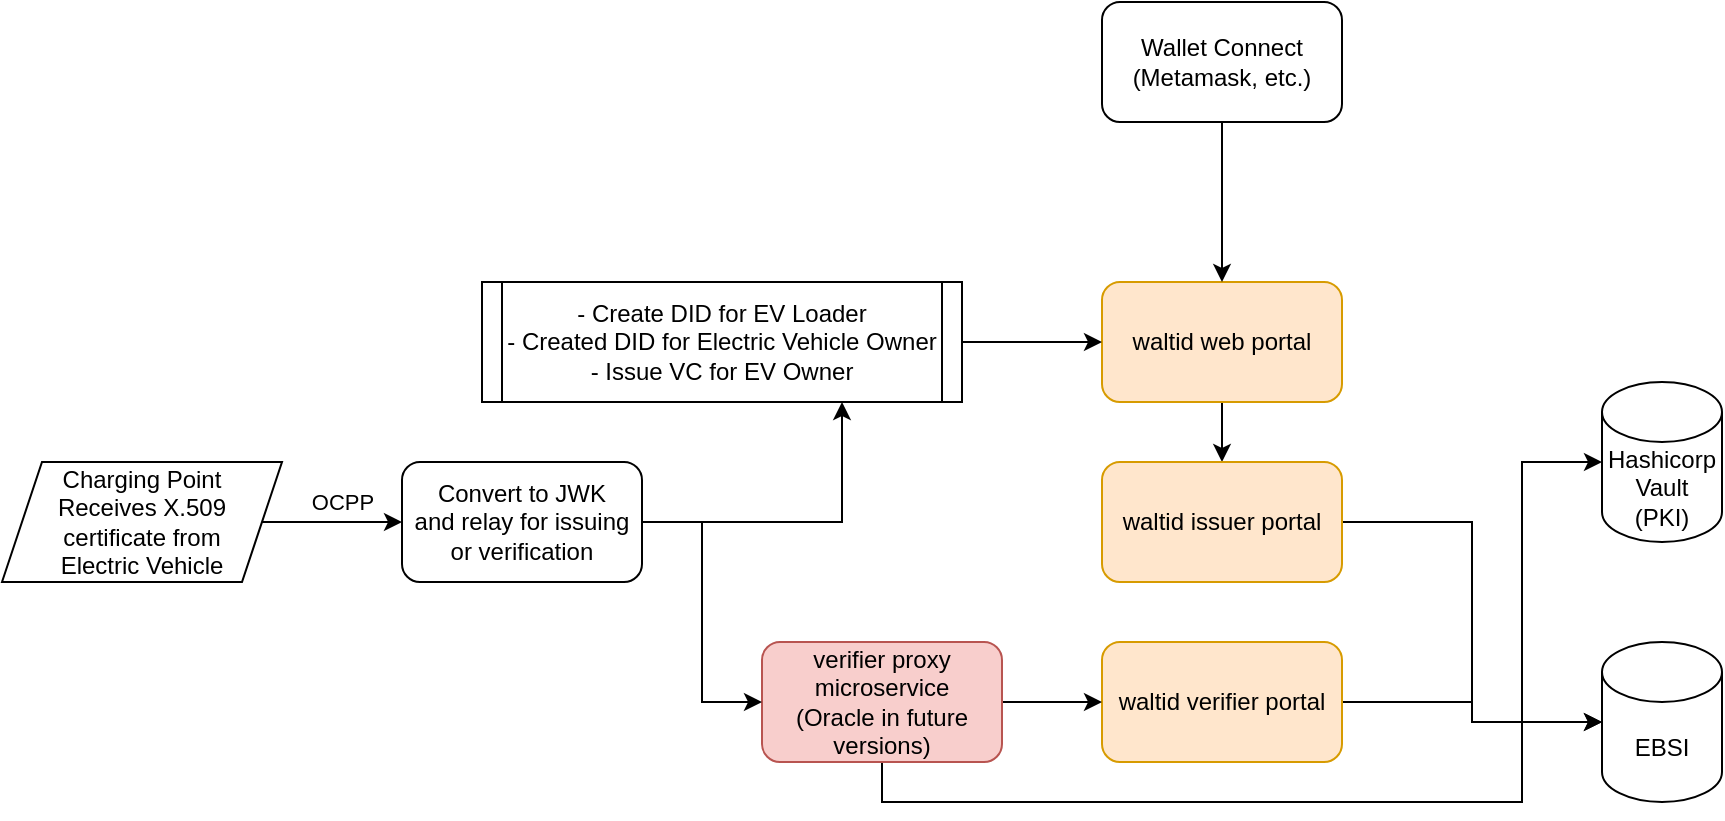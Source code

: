 <mxfile version="21.7.2" type="device">
  <diagram name="Page-1" id="gpfnSNbaUu1YFv82kUOz">
    <mxGraphModel dx="2012" dy="621" grid="1" gridSize="10" guides="1" tooltips="1" connect="1" arrows="1" fold="1" page="1" pageScale="1" pageWidth="827" pageHeight="1169" math="0" shadow="0">
      <root>
        <mxCell id="0" />
        <mxCell id="1" parent="0" />
        <mxCell id="i8y8FQgMM2g2tomSKiXy-15" value="" style="edgeStyle=orthogonalEdgeStyle;rounded=0;orthogonalLoop=1;jettySize=auto;html=1;" edge="1" parent="1" source="i8y8FQgMM2g2tomSKiXy-1" target="i8y8FQgMM2g2tomSKiXy-2">
          <mxGeometry relative="1" as="geometry" />
        </mxCell>
        <mxCell id="i8y8FQgMM2g2tomSKiXy-1" value="waltid web portal" style="rounded=1;whiteSpace=wrap;html=1;fillColor=#ffe6cc;strokeColor=#d79b00;" vertex="1" parent="1">
          <mxGeometry x="350" y="510" width="120" height="60" as="geometry" />
        </mxCell>
        <mxCell id="i8y8FQgMM2g2tomSKiXy-6" style="edgeStyle=orthogonalEdgeStyle;rounded=0;orthogonalLoop=1;jettySize=auto;html=1;exitX=1;exitY=0.5;exitDx=0;exitDy=0;entryX=0;entryY=0.5;entryDx=0;entryDy=0;entryPerimeter=0;" edge="1" parent="1" source="i8y8FQgMM2g2tomSKiXy-2" target="i8y8FQgMM2g2tomSKiXy-4">
          <mxGeometry relative="1" as="geometry" />
        </mxCell>
        <mxCell id="i8y8FQgMM2g2tomSKiXy-2" value="waltid issuer portal" style="rounded=1;whiteSpace=wrap;html=1;fillColor=#ffe6cc;strokeColor=#d79b00;" vertex="1" parent="1">
          <mxGeometry x="350" y="600" width="120" height="60" as="geometry" />
        </mxCell>
        <mxCell id="i8y8FQgMM2g2tomSKiXy-7" style="edgeStyle=orthogonalEdgeStyle;rounded=0;orthogonalLoop=1;jettySize=auto;html=1;exitX=1;exitY=0.5;exitDx=0;exitDy=0;entryX=0;entryY=0.5;entryDx=0;entryDy=0;entryPerimeter=0;" edge="1" parent="1" source="i8y8FQgMM2g2tomSKiXy-3" target="i8y8FQgMM2g2tomSKiXy-4">
          <mxGeometry relative="1" as="geometry" />
        </mxCell>
        <mxCell id="i8y8FQgMM2g2tomSKiXy-3" value="waltid verifier portal" style="rounded=1;whiteSpace=wrap;html=1;fillColor=#ffe6cc;strokeColor=#d79b00;" vertex="1" parent="1">
          <mxGeometry x="350" y="690" width="120" height="60" as="geometry" />
        </mxCell>
        <mxCell id="i8y8FQgMM2g2tomSKiXy-4" value="EBSI" style="shape=cylinder3;whiteSpace=wrap;html=1;boundedLbl=1;backgroundOutline=1;size=15;" vertex="1" parent="1">
          <mxGeometry x="600" y="690" width="60" height="80" as="geometry" />
        </mxCell>
        <mxCell id="i8y8FQgMM2g2tomSKiXy-5" value="&lt;div&gt;Hashicorp&lt;/div&gt;&lt;div&gt;Vault&lt;/div&gt;&lt;div&gt;(PKI)&lt;br&gt;&lt;/div&gt;" style="shape=cylinder3;whiteSpace=wrap;html=1;boundedLbl=1;backgroundOutline=1;size=15;" vertex="1" parent="1">
          <mxGeometry x="600" y="560" width="60" height="80" as="geometry" />
        </mxCell>
        <mxCell id="i8y8FQgMM2g2tomSKiXy-11" value="" style="edgeStyle=orthogonalEdgeStyle;rounded=0;orthogonalLoop=1;jettySize=auto;html=1;" edge="1" parent="1" source="i8y8FQgMM2g2tomSKiXy-10" target="i8y8FQgMM2g2tomSKiXy-3">
          <mxGeometry relative="1" as="geometry" />
        </mxCell>
        <mxCell id="i8y8FQgMM2g2tomSKiXy-12" style="edgeStyle=orthogonalEdgeStyle;rounded=0;orthogonalLoop=1;jettySize=auto;html=1;exitX=0.5;exitY=1;exitDx=0;exitDy=0;entryX=0;entryY=0.5;entryDx=0;entryDy=0;entryPerimeter=0;" edge="1" parent="1" source="i8y8FQgMM2g2tomSKiXy-10" target="i8y8FQgMM2g2tomSKiXy-5">
          <mxGeometry relative="1" as="geometry">
            <Array as="points">
              <mxPoint x="240" y="770" />
              <mxPoint x="560" y="770" />
              <mxPoint x="560" y="600" />
            </Array>
          </mxGeometry>
        </mxCell>
        <mxCell id="i8y8FQgMM2g2tomSKiXy-10" value="&lt;div&gt;verifier proxy microservice&lt;/div&gt;&lt;div&gt;(Oracle in future versions)&lt;br&gt;&lt;/div&gt;" style="rounded=1;whiteSpace=wrap;html=1;fillColor=#f8cecc;strokeColor=#b85450;" vertex="1" parent="1">
          <mxGeometry x="180" y="690" width="120" height="60" as="geometry" />
        </mxCell>
        <mxCell id="i8y8FQgMM2g2tomSKiXy-14" value="" style="edgeStyle=orthogonalEdgeStyle;rounded=0;orthogonalLoop=1;jettySize=auto;html=1;" edge="1" parent="1" source="i8y8FQgMM2g2tomSKiXy-13" target="i8y8FQgMM2g2tomSKiXy-1">
          <mxGeometry relative="1" as="geometry" />
        </mxCell>
        <mxCell id="i8y8FQgMM2g2tomSKiXy-13" value="&lt;div&gt;Wallet Connect&lt;/div&gt;&lt;div&gt;(Metamask, etc.)&lt;br&gt;&lt;/div&gt;" style="rounded=1;whiteSpace=wrap;html=1;" vertex="1" parent="1">
          <mxGeometry x="350" y="370" width="120" height="60" as="geometry" />
        </mxCell>
        <mxCell id="i8y8FQgMM2g2tomSKiXy-17" value="" style="edgeStyle=orthogonalEdgeStyle;rounded=0;orthogonalLoop=1;jettySize=auto;html=1;" edge="1" parent="1" source="i8y8FQgMM2g2tomSKiXy-16" target="i8y8FQgMM2g2tomSKiXy-1">
          <mxGeometry relative="1" as="geometry" />
        </mxCell>
        <mxCell id="i8y8FQgMM2g2tomSKiXy-16" value="&lt;div&gt;- Create DID for EV Loader&lt;/div&gt;&lt;div&gt;- Created DID for Electric Vehicle Owner&lt;/div&gt;&lt;div&gt;- Issue VC for EV Owner&lt;br&gt;&lt;/div&gt;" style="shape=process;whiteSpace=wrap;html=1;backgroundOutline=1;size=0.042;" vertex="1" parent="1">
          <mxGeometry x="40" y="510" width="240" height="60" as="geometry" />
        </mxCell>
        <mxCell id="i8y8FQgMM2g2tomSKiXy-21" value="" style="edgeStyle=orthogonalEdgeStyle;rounded=0;orthogonalLoop=1;jettySize=auto;html=1;" edge="1" parent="1" source="i8y8FQgMM2g2tomSKiXy-18" target="i8y8FQgMM2g2tomSKiXy-20">
          <mxGeometry relative="1" as="geometry" />
        </mxCell>
        <mxCell id="i8y8FQgMM2g2tomSKiXy-22" value="OCPP" style="edgeLabel;html=1;align=center;verticalAlign=middle;resizable=0;points=[];" vertex="1" connectable="0" parent="i8y8FQgMM2g2tomSKiXy-21">
          <mxGeometry x="0.298" y="-2" relative="1" as="geometry">
            <mxPoint x="-6" y="-12" as="offset" />
          </mxGeometry>
        </mxCell>
        <mxCell id="i8y8FQgMM2g2tomSKiXy-18" value="&lt;div&gt;Charging Point&lt;/div&gt;&lt;div&gt;Receives X.509 certificate from&lt;/div&gt;&lt;div&gt;Electric Vehicle&lt;br&gt;&lt;/div&gt;" style="shape=parallelogram;perimeter=parallelogramPerimeter;whiteSpace=wrap;html=1;fixedSize=1;" vertex="1" parent="1">
          <mxGeometry x="-200" y="600" width="140" height="60" as="geometry" />
        </mxCell>
        <mxCell id="i8y8FQgMM2g2tomSKiXy-24" style="edgeStyle=orthogonalEdgeStyle;rounded=0;orthogonalLoop=1;jettySize=auto;html=1;exitX=1;exitY=0.5;exitDx=0;exitDy=0;entryX=0;entryY=0.5;entryDx=0;entryDy=0;" edge="1" parent="1" source="i8y8FQgMM2g2tomSKiXy-20" target="i8y8FQgMM2g2tomSKiXy-10">
          <mxGeometry relative="1" as="geometry" />
        </mxCell>
        <mxCell id="i8y8FQgMM2g2tomSKiXy-25" style="edgeStyle=orthogonalEdgeStyle;rounded=0;orthogonalLoop=1;jettySize=auto;html=1;exitX=1;exitY=0.5;exitDx=0;exitDy=0;entryX=0.75;entryY=1;entryDx=0;entryDy=0;" edge="1" parent="1" source="i8y8FQgMM2g2tomSKiXy-20" target="i8y8FQgMM2g2tomSKiXy-16">
          <mxGeometry relative="1" as="geometry" />
        </mxCell>
        <mxCell id="i8y8FQgMM2g2tomSKiXy-20" value="&lt;div&gt;Convert to JWK&lt;/div&gt;&lt;div&gt;and relay for issuing&lt;/div&gt;&lt;div&gt;or verification&lt;br&gt;&lt;/div&gt;" style="rounded=1;whiteSpace=wrap;html=1;" vertex="1" parent="1">
          <mxGeometry y="600" width="120" height="60" as="geometry" />
        </mxCell>
      </root>
    </mxGraphModel>
  </diagram>
</mxfile>
